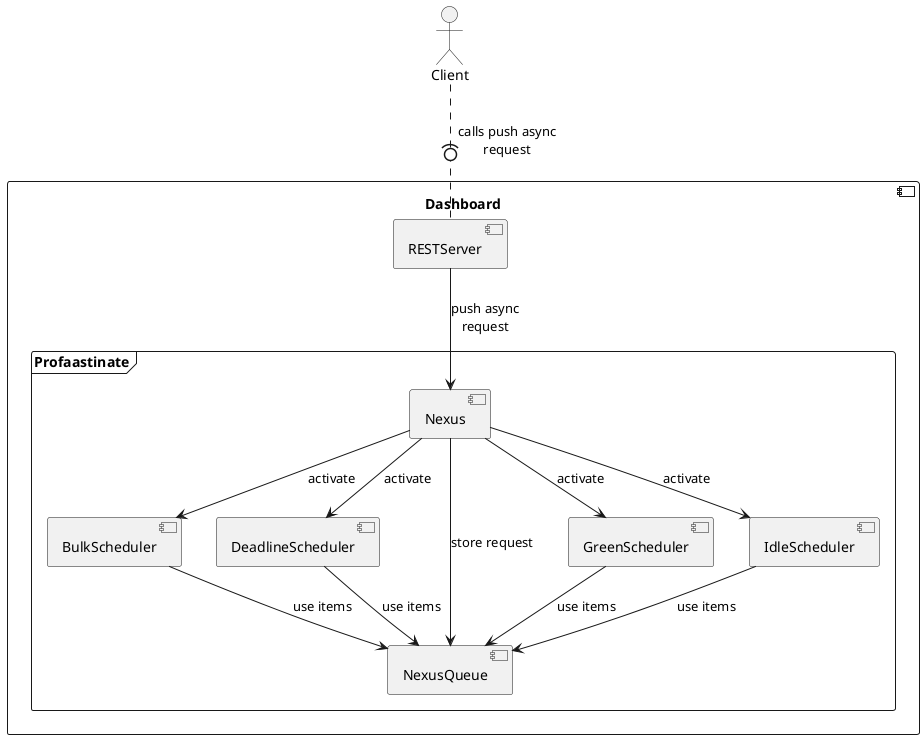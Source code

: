 @startuml

actor Client

component Dashboard {
    component RESTServer
    Client .(0- RESTServer : "calls push async\nrequest"

    frame Profaastinate {
        component Nexus
        component BulkScheduler
        component DeadlineScheduler
        component NexusQueue
        component GreenScheduler
        component IdleScheduler

        Nexus -down-> BulkScheduler : "activate"
        Nexus -down-> DeadlineScheduler : "activate"
        Nexus -down-> GreenScheduler : "activate"
        Nexus -down-> IdleScheduler : "activate"

        GreenScheduler -down-> NexusQueue : "use items"
        IdleScheduler -down-> NexusQueue : "use items"
        BulkScheduler -down-> NexusQueue : "use items"
        Nexus -down-> NexusQueue : "store request"
        DeadlineScheduler -down-> NexusQueue : "use items"
    }
    RESTServer -down-> Nexus : "push async\nrequest"
}

@enduml
